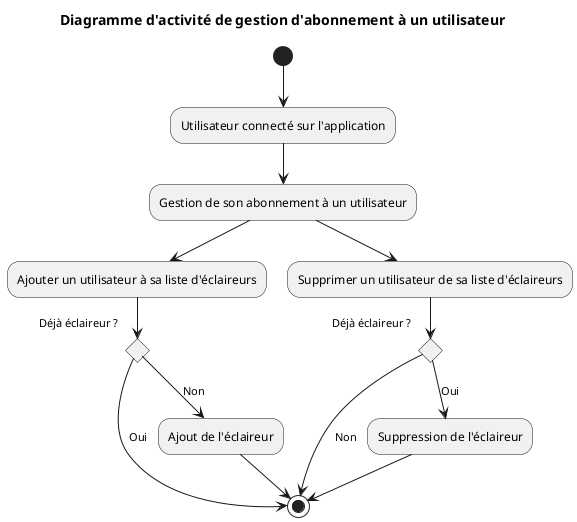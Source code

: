 @startuml Diagramme d'activité de gestion d'abonnement à un utilisateur
title Diagramme d'activité de gestion d'abonnement à un utilisateur

(*) -down-> "Utilisateur connecté sur l'application"

"Utilisateur connecté sur l'application" --> "Gestion de son abonnement à un utilisateur"
"Gestion de son abonnement à un utilisateur" --> "Ajouter un utilisateur à sa liste d'éclaireurs"
"Gestion de son abonnement à un utilisateur" --> "Supprimer un utilisateur de sa liste d'éclaireurs"


"Ajouter un utilisateur à sa liste d'éclaireurs" --> if "Déjà éclaireur ?" then
  -->[Oui] (*)
else
  -->[Non]"Ajout de l'éclaireur"
endif

"Ajout de l'éclaireur" -->(*)

"Supprimer un utilisateur de sa liste d'éclaireurs" --> if "Déjà éclaireur ?" then
  -->[Oui] "Suppression de l'éclaireur"
else
  -->[Non](*)
endif

"Suppression de l'éclaireur" -->(*)

@enduml
